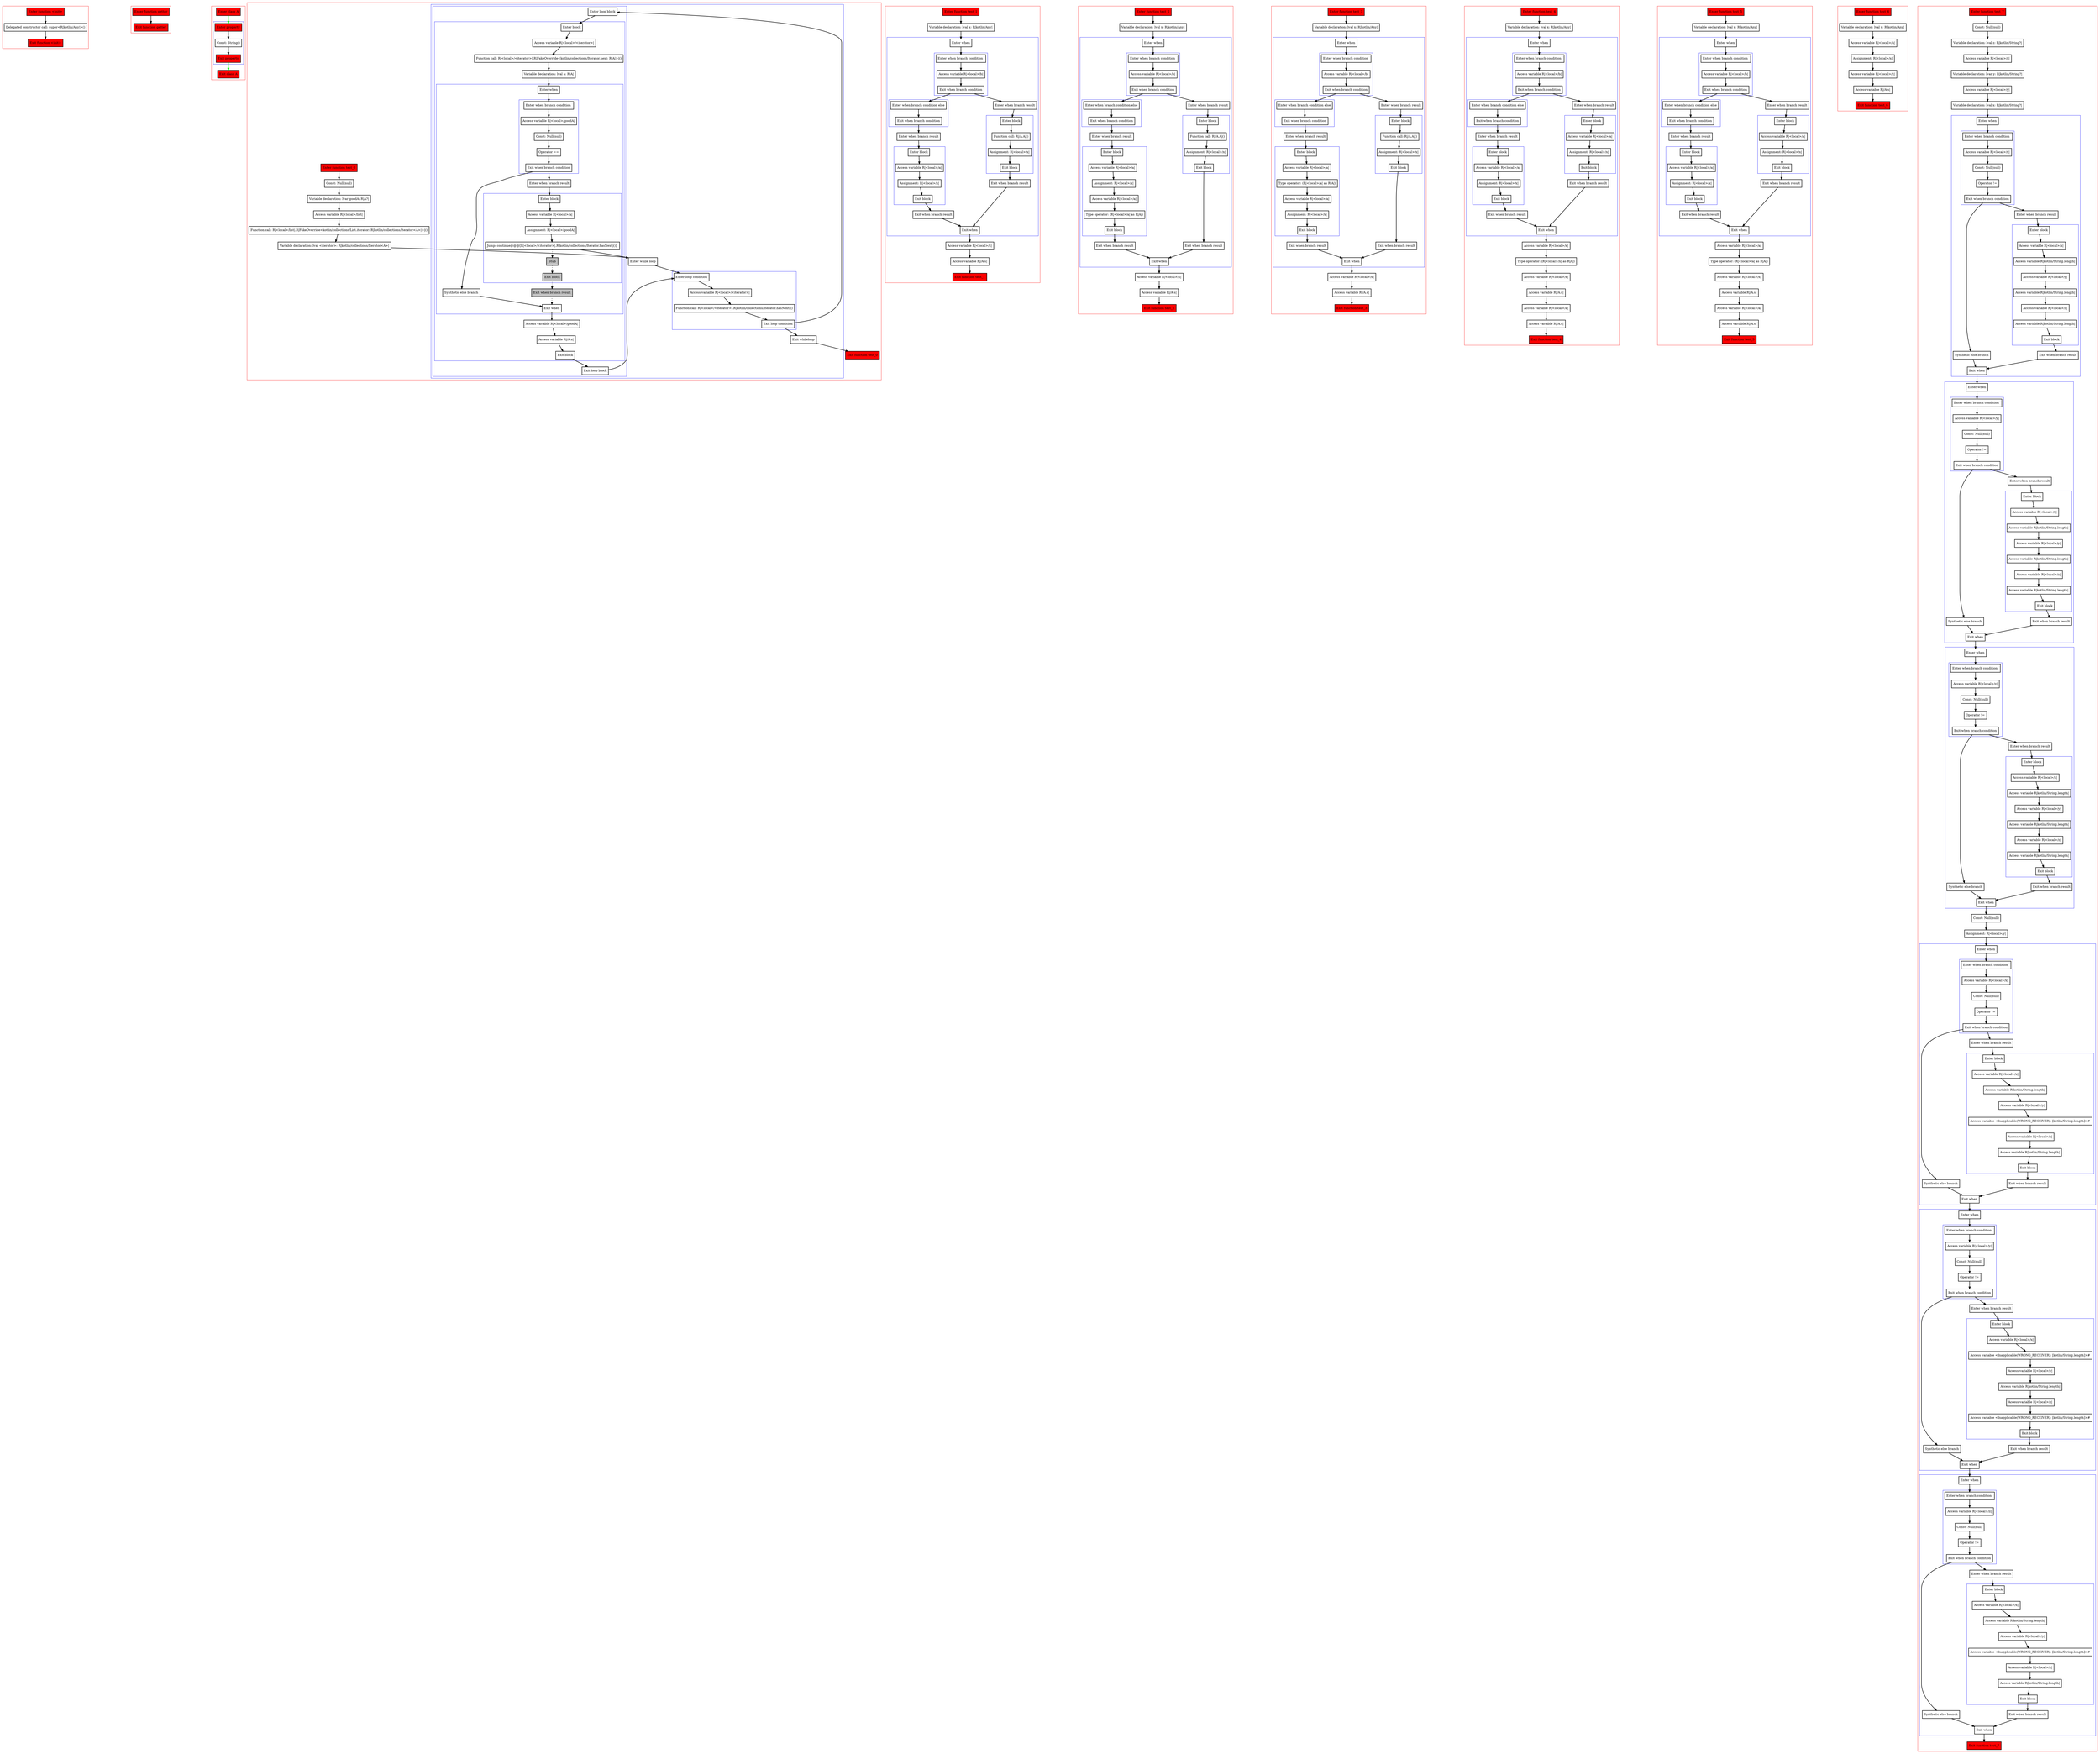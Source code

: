 digraph boundSmartcastsInBranches_kt {
    graph [nodesep=3]
    node [shape=box penwidth=2]
    edge [penwidth=2]

    subgraph cluster_0 {
        color=red
        0 [label="Enter function <init>" style="filled" fillcolor=red];
        2 [label="Delegated constructor call: super<R|kotlin/Any|>()"];
        1 [label="Exit function <init>" style="filled" fillcolor=red];
    }
    0 -> {2};
    2 -> {1};

    subgraph cluster_1 {
        color=red
        3 [label="Enter function getter" style="filled" fillcolor=red];
        4 [label="Exit function getter" style="filled" fillcolor=red];
    }
    3 -> {4};

    subgraph cluster_2 {
        color=red
        8 [label="Enter class A" style="filled" fillcolor=red];
        subgraph cluster_3 {
            color=blue
            5 [label="Enter property" style="filled" fillcolor=red];
            7 [label="Const: String()"];
            6 [label="Exit property" style="filled" fillcolor=red];
        }
        9 [label="Exit class A" style="filled" fillcolor=red];
    }
    8 -> {5} [color=green];
    5 -> {7};
    6 -> {9} [color=green];
    7 -> {6};

    subgraph cluster_4 {
        color=red
        10 [label="Enter function test_0" style="filled" fillcolor=red];
        12 [label="Const: Null(null)"];
        13 [label="Variable declaration: lvar goodA: R|A?|"];
        14 [label="Access variable R|<local>/list|"];
        15 [label="Function call: R|<local>/list|.R|FakeOverride<kotlin/collections/List.iterator: R|kotlin/collections/Iterator<A>|>|()"];
        16 [label="Variable declaration: lval <iterator>: R|kotlin/collections/Iterator<A>|"];
        subgraph cluster_5 {
            color=blue
            17 [label="Enter while loop"];
            subgraph cluster_6 {
                color=blue
                19 [label="Enter loop condition"];
                20 [label="Access variable R|<local>/<iterator>|"];
                21 [label="Function call: R|<local>/<iterator>|.R|kotlin/collections/Iterator.hasNext|()"];
                22 [label="Exit loop condition"];
            }
            subgraph cluster_7 {
                color=blue
                23 [label="Enter loop block"];
                subgraph cluster_8 {
                    color=blue
                    24 [label="Enter block"];
                    25 [label="Access variable R|<local>/<iterator>|"];
                    26 [label="Function call: R|<local>/<iterator>|.R|FakeOverride<kotlin/collections/Iterator.next: R|A|>|()"];
                    27 [label="Variable declaration: lval a: R|A|"];
                    subgraph cluster_9 {
                        color=blue
                        28 [label="Enter when"];
                        subgraph cluster_10 {
                            color=blue
                            30 [label="Enter when branch condition "];
                            31 [label="Access variable R|<local>/goodA|"];
                            32 [label="Const: Null(null)"];
                            33 [label="Operator =="];
                            34 [label="Exit when branch condition"];
                        }
                        43 [label="Synthetic else branch"];
                        35 [label="Enter when branch result"];
                        subgraph cluster_11 {
                            color=blue
                            36 [label="Enter block"];
                            37 [label="Access variable R|<local>/a|"];
                            38 [label="Assignment: R|<local>/goodA|"];
                            39 [label="Jump: continue@@@[R|<local>/<iterator>|.R|kotlin/collections/Iterator.hasNext|()] "];
                            40 [label="Stub" style="filled" fillcolor=gray];
                            41 [label="Exit block" style="filled" fillcolor=gray];
                        }
                        42 [label="Exit when branch result" style="filled" fillcolor=gray];
                        29 [label="Exit when"];
                    }
                    44 [label="Access variable R|<local>/goodA|"];
                    45 [label="Access variable R|/A.s|"];
                    46 [label="Exit block"];
                }
                47 [label="Exit loop block"];
            }
            18 [label="Exit whileloop"];
        }
        11 [label="Exit function test_0" style="filled" fillcolor=red];
    }
    10 -> {12};
    12 -> {13};
    13 -> {14};
    14 -> {15};
    15 -> {16};
    16 -> {17};
    17 -> {19};
    18 -> {11};
    19 -> {20};
    20 -> {21};
    21 -> {22};
    22 -> {18 23};
    23 -> {24};
    24 -> {25};
    25 -> {26};
    26 -> {27};
    27 -> {28};
    28 -> {30};
    29 -> {44};
    30 -> {31};
    31 -> {32};
    32 -> {33};
    33 -> {34};
    34 -> {35 43};
    35 -> {36};
    36 -> {37};
    37 -> {38};
    38 -> {39};
    39 -> {17};
    39 -> {40} [style=dotted];
    40 -> {41} [style=dotted];
    41 -> {42} [style=dotted];
    42 -> {29} [style=dotted];
    43 -> {29};
    44 -> {45};
    45 -> {46};
    46 -> {47};
    47 -> {19};

    subgraph cluster_12 {
        color=red
        48 [label="Enter function test_1" style="filled" fillcolor=red];
        50 [label="Variable declaration: lval x: R|kotlin/Any|"];
        subgraph cluster_13 {
            color=blue
            51 [label="Enter when"];
            subgraph cluster_14 {
                color=blue
                53 [label="Enter when branch condition "];
                54 [label="Access variable R|<local>/b|"];
                55 [label="Exit when branch condition"];
            }
            subgraph cluster_15 {
                color=blue
                62 [label="Enter when branch condition else"];
                63 [label="Exit when branch condition"];
            }
            64 [label="Enter when branch result"];
            subgraph cluster_16 {
                color=blue
                65 [label="Enter block"];
                66 [label="Access variable R|<local>/a|"];
                67 [label="Assignment: R|<local>/x|"];
                68 [label="Exit block"];
            }
            69 [label="Exit when branch result"];
            56 [label="Enter when branch result"];
            subgraph cluster_17 {
                color=blue
                57 [label="Enter block"];
                58 [label="Function call: R|/A.A|()"];
                59 [label="Assignment: R|<local>/x|"];
                60 [label="Exit block"];
            }
            61 [label="Exit when branch result"];
            52 [label="Exit when"];
        }
        70 [label="Access variable R|<local>/x|"];
        71 [label="Access variable R|/A.s|"];
        49 [label="Exit function test_1" style="filled" fillcolor=red];
    }
    48 -> {50};
    50 -> {51};
    51 -> {53};
    52 -> {70};
    53 -> {54};
    54 -> {55};
    55 -> {56 62};
    56 -> {57};
    57 -> {58};
    58 -> {59};
    59 -> {60};
    60 -> {61};
    61 -> {52};
    62 -> {63};
    63 -> {64};
    64 -> {65};
    65 -> {66};
    66 -> {67};
    67 -> {68};
    68 -> {69};
    69 -> {52};
    70 -> {71};
    71 -> {49};

    subgraph cluster_18 {
        color=red
        72 [label="Enter function test_2" style="filled" fillcolor=red];
        74 [label="Variable declaration: lval x: R|kotlin/Any|"];
        subgraph cluster_19 {
            color=blue
            75 [label="Enter when"];
            subgraph cluster_20 {
                color=blue
                77 [label="Enter when branch condition "];
                78 [label="Access variable R|<local>/b|"];
                79 [label="Exit when branch condition"];
            }
            subgraph cluster_21 {
                color=blue
                86 [label="Enter when branch condition else"];
                87 [label="Exit when branch condition"];
            }
            88 [label="Enter when branch result"];
            subgraph cluster_22 {
                color=blue
                89 [label="Enter block"];
                90 [label="Access variable R|<local>/a|"];
                91 [label="Assignment: R|<local>/x|"];
                92 [label="Access variable R|<local>/a|"];
                93 [label="Type operator: (R|<local>/a| as R|A|)"];
                94 [label="Exit block"];
            }
            95 [label="Exit when branch result"];
            80 [label="Enter when branch result"];
            subgraph cluster_23 {
                color=blue
                81 [label="Enter block"];
                82 [label="Function call: R|/A.A|()"];
                83 [label="Assignment: R|<local>/x|"];
                84 [label="Exit block"];
            }
            85 [label="Exit when branch result"];
            76 [label="Exit when"];
        }
        96 [label="Access variable R|<local>/x|"];
        97 [label="Access variable R|/A.s|"];
        73 [label="Exit function test_2" style="filled" fillcolor=red];
    }
    72 -> {74};
    74 -> {75};
    75 -> {77};
    76 -> {96};
    77 -> {78};
    78 -> {79};
    79 -> {80 86};
    80 -> {81};
    81 -> {82};
    82 -> {83};
    83 -> {84};
    84 -> {85};
    85 -> {76};
    86 -> {87};
    87 -> {88};
    88 -> {89};
    89 -> {90};
    90 -> {91};
    91 -> {92};
    92 -> {93};
    93 -> {94};
    94 -> {95};
    95 -> {76};
    96 -> {97};
    97 -> {73};

    subgraph cluster_24 {
        color=red
        98 [label="Enter function test_3" style="filled" fillcolor=red];
        100 [label="Variable declaration: lval x: R|kotlin/Any|"];
        subgraph cluster_25 {
            color=blue
            101 [label="Enter when"];
            subgraph cluster_26 {
                color=blue
                103 [label="Enter when branch condition "];
                104 [label="Access variable R|<local>/b|"];
                105 [label="Exit when branch condition"];
            }
            subgraph cluster_27 {
                color=blue
                112 [label="Enter when branch condition else"];
                113 [label="Exit when branch condition"];
            }
            114 [label="Enter when branch result"];
            subgraph cluster_28 {
                color=blue
                115 [label="Enter block"];
                116 [label="Access variable R|<local>/a|"];
                117 [label="Type operator: (R|<local>/a| as R|A|)"];
                118 [label="Access variable R|<local>/a|"];
                119 [label="Assignment: R|<local>/x|"];
                120 [label="Exit block"];
            }
            121 [label="Exit when branch result"];
            106 [label="Enter when branch result"];
            subgraph cluster_29 {
                color=blue
                107 [label="Enter block"];
                108 [label="Function call: R|/A.A|()"];
                109 [label="Assignment: R|<local>/x|"];
                110 [label="Exit block"];
            }
            111 [label="Exit when branch result"];
            102 [label="Exit when"];
        }
        122 [label="Access variable R|<local>/x|"];
        123 [label="Access variable R|/A.s|"];
        99 [label="Exit function test_3" style="filled" fillcolor=red];
    }
    98 -> {100};
    100 -> {101};
    101 -> {103};
    102 -> {122};
    103 -> {104};
    104 -> {105};
    105 -> {106 112};
    106 -> {107};
    107 -> {108};
    108 -> {109};
    109 -> {110};
    110 -> {111};
    111 -> {102};
    112 -> {113};
    113 -> {114};
    114 -> {115};
    115 -> {116};
    116 -> {117};
    117 -> {118};
    118 -> {119};
    119 -> {120};
    120 -> {121};
    121 -> {102};
    122 -> {123};
    123 -> {99};

    subgraph cluster_30 {
        color=red
        124 [label="Enter function test_4" style="filled" fillcolor=red];
        126 [label="Variable declaration: lval x: R|kotlin/Any|"];
        subgraph cluster_31 {
            color=blue
            127 [label="Enter when"];
            subgraph cluster_32 {
                color=blue
                129 [label="Enter when branch condition "];
                130 [label="Access variable R|<local>/b|"];
                131 [label="Exit when branch condition"];
            }
            subgraph cluster_33 {
                color=blue
                138 [label="Enter when branch condition else"];
                139 [label="Exit when branch condition"];
            }
            140 [label="Enter when branch result"];
            subgraph cluster_34 {
                color=blue
                141 [label="Enter block"];
                142 [label="Access variable R|<local>/a|"];
                143 [label="Assignment: R|<local>/x|"];
                144 [label="Exit block"];
            }
            145 [label="Exit when branch result"];
            132 [label="Enter when branch result"];
            subgraph cluster_35 {
                color=blue
                133 [label="Enter block"];
                134 [label="Access variable R|<local>/a|"];
                135 [label="Assignment: R|<local>/x|"];
                136 [label="Exit block"];
            }
            137 [label="Exit when branch result"];
            128 [label="Exit when"];
        }
        146 [label="Access variable R|<local>/x|"];
        147 [label="Type operator: (R|<local>/x| as R|A|)"];
        148 [label="Access variable R|<local>/x|"];
        149 [label="Access variable R|/A.s|"];
        150 [label="Access variable R|<local>/a|"];
        151 [label="Access variable R|/A.s|"];
        125 [label="Exit function test_4" style="filled" fillcolor=red];
    }
    124 -> {126};
    126 -> {127};
    127 -> {129};
    128 -> {146};
    129 -> {130};
    130 -> {131};
    131 -> {132 138};
    132 -> {133};
    133 -> {134};
    134 -> {135};
    135 -> {136};
    136 -> {137};
    137 -> {128};
    138 -> {139};
    139 -> {140};
    140 -> {141};
    141 -> {142};
    142 -> {143};
    143 -> {144};
    144 -> {145};
    145 -> {128};
    146 -> {147};
    147 -> {148};
    148 -> {149};
    149 -> {150};
    150 -> {151};
    151 -> {125};

    subgraph cluster_36 {
        color=red
        152 [label="Enter function test_5" style="filled" fillcolor=red];
        154 [label="Variable declaration: lval x: R|kotlin/Any|"];
        subgraph cluster_37 {
            color=blue
            155 [label="Enter when"];
            subgraph cluster_38 {
                color=blue
                157 [label="Enter when branch condition "];
                158 [label="Access variable R|<local>/b|"];
                159 [label="Exit when branch condition"];
            }
            subgraph cluster_39 {
                color=blue
                166 [label="Enter when branch condition else"];
                167 [label="Exit when branch condition"];
            }
            168 [label="Enter when branch result"];
            subgraph cluster_40 {
                color=blue
                169 [label="Enter block"];
                170 [label="Access variable R|<local>/a|"];
                171 [label="Assignment: R|<local>/x|"];
                172 [label="Exit block"];
            }
            173 [label="Exit when branch result"];
            160 [label="Enter when branch result"];
            subgraph cluster_41 {
                color=blue
                161 [label="Enter block"];
                162 [label="Access variable R|<local>/a|"];
                163 [label="Assignment: R|<local>/x|"];
                164 [label="Exit block"];
            }
            165 [label="Exit when branch result"];
            156 [label="Exit when"];
        }
        174 [label="Access variable R|<local>/a|"];
        175 [label="Type operator: (R|<local>/a| as R|A|)"];
        176 [label="Access variable R|<local>/x|"];
        177 [label="Access variable R|/A.s|"];
        178 [label="Access variable R|<local>/a|"];
        179 [label="Access variable R|/A.s|"];
        153 [label="Exit function test_5" style="filled" fillcolor=red];
    }
    152 -> {154};
    154 -> {155};
    155 -> {157};
    156 -> {174};
    157 -> {158};
    158 -> {159};
    159 -> {160 166};
    160 -> {161};
    161 -> {162};
    162 -> {163};
    163 -> {164};
    164 -> {165};
    165 -> {156};
    166 -> {167};
    167 -> {168};
    168 -> {169};
    169 -> {170};
    170 -> {171};
    171 -> {172};
    172 -> {173};
    173 -> {156};
    174 -> {175};
    175 -> {176};
    176 -> {177};
    177 -> {178};
    178 -> {179};
    179 -> {153};

    subgraph cluster_42 {
        color=red
        180 [label="Enter function test_6" style="filled" fillcolor=red];
        182 [label="Variable declaration: lval x: R|kotlin/Any|"];
        183 [label="Access variable R|<local>/a|"];
        184 [label="Assignment: R|<local>/x|"];
        185 [label="Access variable R|<local>/x|"];
        186 [label="Access variable R|/A.s|"];
        181 [label="Exit function test_6" style="filled" fillcolor=red];
    }
    180 -> {182};
    182 -> {183};
    183 -> {184};
    184 -> {185};
    185 -> {186};
    186 -> {181};

    subgraph cluster_43 {
        color=red
        187 [label="Enter function test_7" style="filled" fillcolor=red];
        189 [label="Const: Null(null)"];
        190 [label="Variable declaration: lval z: R|kotlin/String?|"];
        191 [label="Access variable R|<local>/z|"];
        192 [label="Variable declaration: lvar y: R|kotlin/String?|"];
        193 [label="Access variable R|<local>/y|"];
        194 [label="Variable declaration: lval x: R|kotlin/String?|"];
        subgraph cluster_44 {
            color=blue
            195 [label="Enter when"];
            subgraph cluster_45 {
                color=blue
                197 [label="Enter when branch condition "];
                198 [label="Access variable R|<local>/x|"];
                199 [label="Const: Null(null)"];
                200 [label="Operator !="];
                201 [label="Exit when branch condition"];
            }
            212 [label="Synthetic else branch"];
            202 [label="Enter when branch result"];
            subgraph cluster_46 {
                color=blue
                203 [label="Enter block"];
                204 [label="Access variable R|<local>/x|"];
                205 [label="Access variable R|kotlin/String.length|"];
                206 [label="Access variable R|<local>/y|"];
                207 [label="Access variable R|kotlin/String.length|"];
                208 [label="Access variable R|<local>/z|"];
                209 [label="Access variable R|kotlin/String.length|"];
                210 [label="Exit block"];
            }
            211 [label="Exit when branch result"];
            196 [label="Exit when"];
        }
        subgraph cluster_47 {
            color=blue
            213 [label="Enter when"];
            subgraph cluster_48 {
                color=blue
                215 [label="Enter when branch condition "];
                216 [label="Access variable R|<local>/y|"];
                217 [label="Const: Null(null)"];
                218 [label="Operator !="];
                219 [label="Exit when branch condition"];
            }
            230 [label="Synthetic else branch"];
            220 [label="Enter when branch result"];
            subgraph cluster_49 {
                color=blue
                221 [label="Enter block"];
                222 [label="Access variable R|<local>/x|"];
                223 [label="Access variable R|kotlin/String.length|"];
                224 [label="Access variable R|<local>/y|"];
                225 [label="Access variable R|kotlin/String.length|"];
                226 [label="Access variable R|<local>/z|"];
                227 [label="Access variable R|kotlin/String.length|"];
                228 [label="Exit block"];
            }
            229 [label="Exit when branch result"];
            214 [label="Exit when"];
        }
        subgraph cluster_50 {
            color=blue
            231 [label="Enter when"];
            subgraph cluster_51 {
                color=blue
                233 [label="Enter when branch condition "];
                234 [label="Access variable R|<local>/z|"];
                235 [label="Const: Null(null)"];
                236 [label="Operator !="];
                237 [label="Exit when branch condition"];
            }
            248 [label="Synthetic else branch"];
            238 [label="Enter when branch result"];
            subgraph cluster_52 {
                color=blue
                239 [label="Enter block"];
                240 [label="Access variable R|<local>/x|"];
                241 [label="Access variable R|kotlin/String.length|"];
                242 [label="Access variable R|<local>/y|"];
                243 [label="Access variable R|kotlin/String.length|"];
                244 [label="Access variable R|<local>/z|"];
                245 [label="Access variable R|kotlin/String.length|"];
                246 [label="Exit block"];
            }
            247 [label="Exit when branch result"];
            232 [label="Exit when"];
        }
        249 [label="Const: Null(null)"];
        250 [label="Assignment: R|<local>/y|"];
        subgraph cluster_53 {
            color=blue
            251 [label="Enter when"];
            subgraph cluster_54 {
                color=blue
                253 [label="Enter when branch condition "];
                254 [label="Access variable R|<local>/x|"];
                255 [label="Const: Null(null)"];
                256 [label="Operator !="];
                257 [label="Exit when branch condition"];
            }
            268 [label="Synthetic else branch"];
            258 [label="Enter when branch result"];
            subgraph cluster_55 {
                color=blue
                259 [label="Enter block"];
                260 [label="Access variable R|<local>/x|"];
                261 [label="Access variable R|kotlin/String.length|"];
                262 [label="Access variable R|<local>/y|"];
                263 [label="Access variable <Inapplicable(WRONG_RECEIVER): [kotlin/String.length]>#"];
                264 [label="Access variable R|<local>/z|"];
                265 [label="Access variable R|kotlin/String.length|"];
                266 [label="Exit block"];
            }
            267 [label="Exit when branch result"];
            252 [label="Exit when"];
        }
        subgraph cluster_56 {
            color=blue
            269 [label="Enter when"];
            subgraph cluster_57 {
                color=blue
                271 [label="Enter when branch condition "];
                272 [label="Access variable R|<local>/y|"];
                273 [label="Const: Null(null)"];
                274 [label="Operator !="];
                275 [label="Exit when branch condition"];
            }
            286 [label="Synthetic else branch"];
            276 [label="Enter when branch result"];
            subgraph cluster_58 {
                color=blue
                277 [label="Enter block"];
                278 [label="Access variable R|<local>/x|"];
                279 [label="Access variable <Inapplicable(WRONG_RECEIVER): [kotlin/String.length]>#"];
                280 [label="Access variable R|<local>/y|"];
                281 [label="Access variable R|kotlin/String.length|"];
                282 [label="Access variable R|<local>/z|"];
                283 [label="Access variable <Inapplicable(WRONG_RECEIVER): [kotlin/String.length]>#"];
                284 [label="Exit block"];
            }
            285 [label="Exit when branch result"];
            270 [label="Exit when"];
        }
        subgraph cluster_59 {
            color=blue
            287 [label="Enter when"];
            subgraph cluster_60 {
                color=blue
                289 [label="Enter when branch condition "];
                290 [label="Access variable R|<local>/z|"];
                291 [label="Const: Null(null)"];
                292 [label="Operator !="];
                293 [label="Exit when branch condition"];
            }
            304 [label="Synthetic else branch"];
            294 [label="Enter when branch result"];
            subgraph cluster_61 {
                color=blue
                295 [label="Enter block"];
                296 [label="Access variable R|<local>/x|"];
                297 [label="Access variable R|kotlin/String.length|"];
                298 [label="Access variable R|<local>/y|"];
                299 [label="Access variable <Inapplicable(WRONG_RECEIVER): [kotlin/String.length]>#"];
                300 [label="Access variable R|<local>/z|"];
                301 [label="Access variable R|kotlin/String.length|"];
                302 [label="Exit block"];
            }
            303 [label="Exit when branch result"];
            288 [label="Exit when"];
        }
        188 [label="Exit function test_7" style="filled" fillcolor=red];
    }
    187 -> {189};
    189 -> {190};
    190 -> {191};
    191 -> {192};
    192 -> {193};
    193 -> {194};
    194 -> {195};
    195 -> {197};
    196 -> {213};
    197 -> {198};
    198 -> {199};
    199 -> {200};
    200 -> {201};
    201 -> {202 212};
    202 -> {203};
    203 -> {204};
    204 -> {205};
    205 -> {206};
    206 -> {207};
    207 -> {208};
    208 -> {209};
    209 -> {210};
    210 -> {211};
    211 -> {196};
    212 -> {196};
    213 -> {215};
    214 -> {231};
    215 -> {216};
    216 -> {217};
    217 -> {218};
    218 -> {219};
    219 -> {220 230};
    220 -> {221};
    221 -> {222};
    222 -> {223};
    223 -> {224};
    224 -> {225};
    225 -> {226};
    226 -> {227};
    227 -> {228};
    228 -> {229};
    229 -> {214};
    230 -> {214};
    231 -> {233};
    232 -> {249};
    233 -> {234};
    234 -> {235};
    235 -> {236};
    236 -> {237};
    237 -> {238 248};
    238 -> {239};
    239 -> {240};
    240 -> {241};
    241 -> {242};
    242 -> {243};
    243 -> {244};
    244 -> {245};
    245 -> {246};
    246 -> {247};
    247 -> {232};
    248 -> {232};
    249 -> {250};
    250 -> {251};
    251 -> {253};
    252 -> {269};
    253 -> {254};
    254 -> {255};
    255 -> {256};
    256 -> {257};
    257 -> {258 268};
    258 -> {259};
    259 -> {260};
    260 -> {261};
    261 -> {262};
    262 -> {263};
    263 -> {264};
    264 -> {265};
    265 -> {266};
    266 -> {267};
    267 -> {252};
    268 -> {252};
    269 -> {271};
    270 -> {287};
    271 -> {272};
    272 -> {273};
    273 -> {274};
    274 -> {275};
    275 -> {276 286};
    276 -> {277};
    277 -> {278};
    278 -> {279};
    279 -> {280};
    280 -> {281};
    281 -> {282};
    282 -> {283};
    283 -> {284};
    284 -> {285};
    285 -> {270};
    286 -> {270};
    287 -> {289};
    288 -> {188};
    289 -> {290};
    290 -> {291};
    291 -> {292};
    292 -> {293};
    293 -> {294 304};
    294 -> {295};
    295 -> {296};
    296 -> {297};
    297 -> {298};
    298 -> {299};
    299 -> {300};
    300 -> {301};
    301 -> {302};
    302 -> {303};
    303 -> {288};
    304 -> {288};

}
